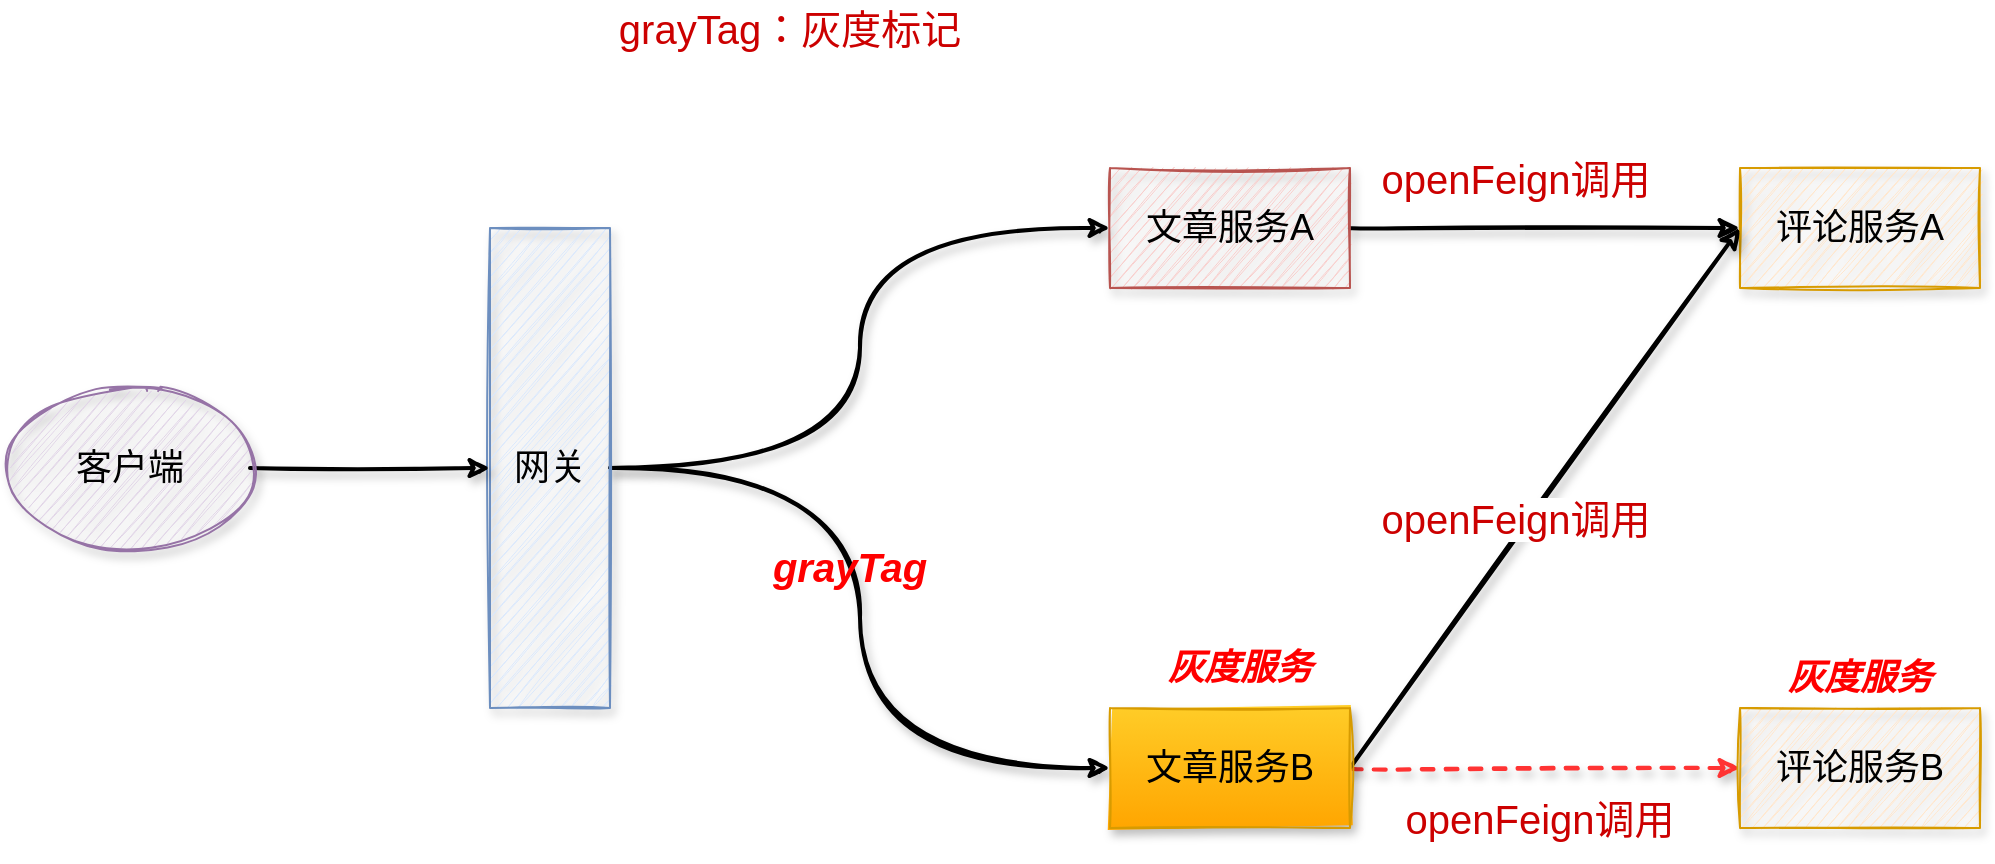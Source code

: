 <mxfile version="17.4.2" type="device" pages="5"><diagram id="QA2ogV1usHLM1-Y8KGAt" name="Page-1"><mxGraphModel dx="1865" dy="561" grid="1" gridSize="10" guides="1" tooltips="1" connect="1" arrows="1" fold="1" page="1" pageScale="1" pageWidth="827" pageHeight="1169" math="0" shadow="0"><root><mxCell id="0"/><mxCell id="1" parent="0"/><mxCell id="UwnONeLYQdklq6drcYPT-1" style="rounded=0;orthogonalLoop=1;jettySize=auto;html=1;entryX=0;entryY=0.5;entryDx=0;entryDy=0;fontSize=18;sketch=1;shadow=1;strokeWidth=2;exitX=1;exitY=0.5;exitDx=0;exitDy=0;edgeStyle=orthogonalEdgeStyle;curved=1;" parent="1" source="UwnONeLYQdklq6drcYPT-3" target="UwnONeLYQdklq6drcYPT-7" edge="1"><mxGeometry relative="1" as="geometry"/></mxCell><mxCell id="UwnONeLYQdklq6drcYPT-2" style="rounded=0;orthogonalLoop=1;jettySize=auto;html=1;fontSize=18;sketch=1;shadow=1;strokeWidth=2;exitX=1;exitY=0.5;exitDx=0;exitDy=0;edgeStyle=orthogonalEdgeStyle;curved=1;entryX=0;entryY=0.5;entryDx=0;entryDy=0;" parent="1" source="UwnONeLYQdklq6drcYPT-3" target="UwnONeLYQdklq6drcYPT-11" edge="1"><mxGeometry relative="1" as="geometry"/></mxCell><mxCell id="UwnONeLYQdklq6drcYPT-3" value="&lt;font style=&quot;font-size: 18px&quot;&gt;网关&lt;/font&gt;" style="rounded=0;whiteSpace=wrap;html=1;fillColor=#dae8fc;strokeColor=#6c8ebf;sketch=1;shadow=1;" parent="1" vertex="1"><mxGeometry x="-100" y="210" width="60" height="240" as="geometry"/></mxCell><mxCell id="UwnONeLYQdklq6drcYPT-4" style="edgeStyle=orthogonalEdgeStyle;rounded=0;orthogonalLoop=1;jettySize=auto;html=1;fontSize=18;sketch=1;shadow=1;strokeWidth=2;endArrow=classic;endFill=1;" parent="1" source="UwnONeLYQdklq6drcYPT-5" target="UwnONeLYQdklq6drcYPT-3" edge="1"><mxGeometry relative="1" as="geometry"/></mxCell><mxCell id="UwnONeLYQdklq6drcYPT-5" value="客户端" style="ellipse;whiteSpace=wrap;html=1;fontSize=18;fillColor=#e1d5e7;strokeColor=#9673a6;sketch=1;shadow=1;" parent="1" vertex="1"><mxGeometry x="-340" y="290" width="120" height="80" as="geometry"/></mxCell><mxCell id="UwnONeLYQdklq6drcYPT-6" style="edgeStyle=orthogonalEdgeStyle;curved=1;rounded=0;sketch=1;orthogonalLoop=1;jettySize=auto;html=1;entryX=0;entryY=0.5;entryDx=0;entryDy=0;shadow=1;fontSize=20;fontColor=#CC0000;endArrow=classic;endFill=1;strokeColor=#000000;strokeWidth=2;" parent="1" source="UwnONeLYQdklq6drcYPT-7" target="UwnONeLYQdklq6drcYPT-8" edge="1"><mxGeometry relative="1" as="geometry"/></mxCell><mxCell id="UwnONeLYQdklq6drcYPT-7" value="文章服务A" style="rounded=0;whiteSpace=wrap;html=1;fontSize=18;fillColor=#f8cecc;strokeColor=#b85450;sketch=1;shadow=1;" parent="1" vertex="1"><mxGeometry x="210" y="180" width="120" height="60" as="geometry"/></mxCell><mxCell id="UwnONeLYQdklq6drcYPT-8" value="评论服务A" style="rounded=0;whiteSpace=wrap;html=1;fontSize=18;fillColor=#ffe6cc;strokeColor=#d79b00;sketch=1;shadow=1;" parent="1" vertex="1"><mxGeometry x="525" y="180" width="120" height="60" as="geometry"/></mxCell><mxCell id="UwnONeLYQdklq6drcYPT-9" style="edgeStyle=orthogonalEdgeStyle;curved=1;rounded=0;sketch=1;orthogonalLoop=1;jettySize=auto;html=1;entryX=0;entryY=0.5;entryDx=0;entryDy=0;shadow=1;fontSize=20;fontColor=#CC0000;endArrow=classic;endFill=1;strokeColor=#FF3333;strokeWidth=2;dashed=1;fillColor=#d80073;" parent="1" source="UwnONeLYQdklq6drcYPT-11" target="UwnONeLYQdklq6drcYPT-15" edge="1"><mxGeometry relative="1" as="geometry"/></mxCell><mxCell id="UwnONeLYQdklq6drcYPT-10" style="rounded=0;sketch=1;orthogonalLoop=1;jettySize=auto;html=1;entryX=0;entryY=0.5;entryDx=0;entryDy=0;shadow=1;fontSize=20;fontColor=#CC0000;endArrow=classic;endFill=1;strokeColor=#000000;strokeWidth=2;exitX=1;exitY=0.5;exitDx=0;exitDy=0;" parent="1" source="UwnONeLYQdklq6drcYPT-11" target="UwnONeLYQdklq6drcYPT-8" edge="1"><mxGeometry relative="1" as="geometry"/></mxCell><mxCell id="UwnONeLYQdklq6drcYPT-11" value="文章服务B" style="rounded=0;whiteSpace=wrap;html=1;fontSize=18;fillColor=#ffcd28;strokeColor=#d79b00;sketch=1;shadow=1;gradientColor=#ffa500;" parent="1" vertex="1"><mxGeometry x="210" y="450" width="120" height="60" as="geometry"/></mxCell><mxCell id="UwnONeLYQdklq6drcYPT-12" value="&lt;b&gt;&lt;i&gt;&lt;font color=&quot;#ff0000&quot; style=&quot;font-size: 20px&quot;&gt;grayTag&lt;/font&gt;&lt;/i&gt;&lt;/b&gt;" style="text;html=1;strokeColor=none;fillColor=none;align=center;verticalAlign=middle;whiteSpace=wrap;rounded=0;fontSize=18;sketch=1;shadow=1;" parent="1" vertex="1"><mxGeometry x="50" y="365" width="60" height="30" as="geometry"/></mxCell><mxCell id="UwnONeLYQdklq6drcYPT-13" value="&lt;span style=&quot;background-color: rgb(255 , 255 , 255)&quot;&gt;openFeign调用&lt;/span&gt;" style="text;html=1;strokeColor=none;fillColor=none;align=center;verticalAlign=middle;whiteSpace=wrap;rounded=0;shadow=1;dashed=1;fontSize=20;fontColor=#CC0000;" parent="1" vertex="1"><mxGeometry x="338" y="340" width="150" height="30" as="geometry"/></mxCell><mxCell id="UwnONeLYQdklq6drcYPT-14" value="grayTag：灰度标记" style="text;html=1;strokeColor=none;fillColor=none;align=center;verticalAlign=middle;whiteSpace=wrap;rounded=0;shadow=1;dashed=1;fontSize=20;fontColor=#CC0000;" parent="1" vertex="1"><mxGeometry x="-50" y="100" width="200" height="20" as="geometry"/></mxCell><mxCell id="UwnONeLYQdklq6drcYPT-15" value="评论服务B" style="rounded=0;whiteSpace=wrap;html=1;fontSize=18;fillColor=#ffe6cc;strokeColor=#d79b00;sketch=1;shadow=1;" parent="1" vertex="1"><mxGeometry x="525" y="450" width="120" height="60" as="geometry"/></mxCell><mxCell id="UwnONeLYQdklq6drcYPT-16" value="&lt;b&gt;&lt;i&gt;&lt;font color=&quot;#ff0000&quot;&gt;灰度服务&lt;/font&gt;&lt;/i&gt;&lt;/b&gt;" style="text;html=1;strokeColor=none;fillColor=none;align=center;verticalAlign=middle;whiteSpace=wrap;rounded=0;fontSize=18;sketch=1;shadow=1;" parent="1" vertex="1"><mxGeometry x="540" y="425" width="90" height="20" as="geometry"/></mxCell><mxCell id="UwnONeLYQdklq6drcYPT-17" value="&lt;span style=&quot;background-color: rgb(255 , 255 , 255)&quot;&gt;openFeign调用&lt;/span&gt;" style="text;html=1;strokeColor=none;fillColor=none;align=center;verticalAlign=middle;whiteSpace=wrap;rounded=0;shadow=1;dashed=1;fontSize=20;fontColor=#CC0000;" parent="1" vertex="1"><mxGeometry x="350" y="490" width="150" height="30" as="geometry"/></mxCell><mxCell id="UwnONeLYQdklq6drcYPT-18" value="&lt;b&gt;&lt;i&gt;&lt;font color=&quot;#ff0000&quot;&gt;灰度服务&lt;/font&gt;&lt;/i&gt;&lt;/b&gt;" style="text;html=1;strokeColor=none;fillColor=none;align=center;verticalAlign=middle;whiteSpace=wrap;rounded=0;fontSize=18;sketch=1;shadow=1;" parent="1" vertex="1"><mxGeometry x="230" y="420" width="90" height="20" as="geometry"/></mxCell><mxCell id="UwnONeLYQdklq6drcYPT-19" value="&lt;span style=&quot;background-color: rgb(255 , 255 , 255)&quot;&gt;openFeign调用&lt;/span&gt;" style="text;html=1;strokeColor=none;fillColor=none;align=center;verticalAlign=middle;whiteSpace=wrap;rounded=0;shadow=1;dashed=1;fontSize=20;fontColor=#CC0000;" parent="1" vertex="1"><mxGeometry x="338" y="170" width="150" height="30" as="geometry"/></mxCell></root></mxGraphModel></diagram><diagram id="lZRu2RNhTqSELn61bQhq" name="Page-2"><mxGraphModel dx="1865" dy="505" grid="1" gridSize="10" guides="1" tooltips="1" connect="1" arrows="1" fold="1" page="1" pageScale="1" pageWidth="827" pageHeight="1169" math="0" shadow="0"><root><mxCell id="0"/><mxCell id="1" parent="0"/><mxCell id="3j7fpSWO8nAww-nKm1Y9-1" style="rounded=0;orthogonalLoop=1;jettySize=auto;html=1;entryX=0;entryY=0.5;entryDx=0;entryDy=0;fontSize=18;sketch=1;shadow=1;strokeWidth=2;exitX=1;exitY=0.5;exitDx=0;exitDy=0;edgeStyle=orthogonalEdgeStyle;curved=1;" parent="1" source="3j7fpSWO8nAww-nKm1Y9-3" target="3j7fpSWO8nAww-nKm1Y9-7" edge="1"><mxGeometry relative="1" as="geometry"/></mxCell><mxCell id="3j7fpSWO8nAww-nKm1Y9-2" style="rounded=0;orthogonalLoop=1;jettySize=auto;html=1;fontSize=18;sketch=1;shadow=1;strokeWidth=2;exitX=1;exitY=0.5;exitDx=0;exitDy=0;edgeStyle=orthogonalEdgeStyle;curved=1;entryX=0;entryY=0.5;entryDx=0;entryDy=0;" parent="1" source="3j7fpSWO8nAww-nKm1Y9-3" target="3j7fpSWO8nAww-nKm1Y9-14" edge="1"><mxGeometry relative="1" as="geometry"/></mxCell><mxCell id="3j7fpSWO8nAww-nKm1Y9-3" value="&lt;font style=&quot;font-size: 18px&quot;&gt;网关&lt;/font&gt;" style="rounded=0;whiteSpace=wrap;html=1;fillColor=#dae8fc;strokeColor=#6c8ebf;sketch=1;shadow=1;" parent="1" vertex="1"><mxGeometry x="-100" y="210" width="60" height="240" as="geometry"/></mxCell><mxCell id="3j7fpSWO8nAww-nKm1Y9-4" style="edgeStyle=orthogonalEdgeStyle;rounded=0;orthogonalLoop=1;jettySize=auto;html=1;fontSize=18;sketch=1;shadow=1;strokeWidth=2;endArrow=classic;endFill=1;" parent="1" source="3j7fpSWO8nAww-nKm1Y9-5" target="3j7fpSWO8nAww-nKm1Y9-3" edge="1"><mxGeometry relative="1" as="geometry"/></mxCell><mxCell id="3j7fpSWO8nAww-nKm1Y9-5" value="客户端" style="ellipse;whiteSpace=wrap;html=1;fontSize=18;fillColor=#e1d5e7;strokeColor=#9673a6;sketch=1;shadow=1;" parent="1" vertex="1"><mxGeometry x="-340" y="290" width="120" height="80" as="geometry"/></mxCell><mxCell id="1R-VmirC1FZmpnJe03oG-27" style="edgeStyle=orthogonalEdgeStyle;curved=1;rounded=0;sketch=1;orthogonalLoop=1;jettySize=auto;html=1;entryX=0;entryY=0.5;entryDx=0;entryDy=0;shadow=1;fontSize=20;fontColor=#CC0000;endArrow=classic;endFill=1;strokeColor=#000000;strokeWidth=2;" parent="1" source="3j7fpSWO8nAww-nKm1Y9-7" target="3j7fpSWO8nAww-nKm1Y9-9" edge="1"><mxGeometry relative="1" as="geometry"/></mxCell><mxCell id="3j7fpSWO8nAww-nKm1Y9-7" value="文章服务A" style="rounded=0;whiteSpace=wrap;html=1;fontSize=18;fillColor=#f8cecc;strokeColor=#b85450;sketch=1;shadow=1;" parent="1" vertex="1"><mxGeometry x="210" y="180" width="120" height="60" as="geometry"/></mxCell><mxCell id="3j7fpSWO8nAww-nKm1Y9-9" value="评论服务A" style="rounded=0;whiteSpace=wrap;html=1;fontSize=18;fillColor=#ffe6cc;strokeColor=#d79b00;sketch=1;shadow=1;" parent="1" vertex="1"><mxGeometry x="525" y="180" width="120" height="60" as="geometry"/></mxCell><mxCell id="1R-VmirC1FZmpnJe03oG-28" style="edgeStyle=orthogonalEdgeStyle;curved=1;rounded=0;sketch=1;orthogonalLoop=1;jettySize=auto;html=1;entryX=0;entryY=0.5;entryDx=0;entryDy=0;shadow=1;fontSize=20;fontColor=#CC0000;endArrow=classic;endFill=1;strokeColor=#FF3333;strokeWidth=2;dashed=1;fillColor=#d80073;" parent="1" source="3j7fpSWO8nAww-nKm1Y9-14" target="3j7fpSWO8nAww-nKm1Y9-29" edge="1"><mxGeometry relative="1" as="geometry"/></mxCell><mxCell id="1R-VmirC1FZmpnJe03oG-30" style="rounded=0;sketch=1;orthogonalLoop=1;jettySize=auto;html=1;entryX=0;entryY=0.5;entryDx=0;entryDy=0;shadow=1;fontSize=20;fontColor=#CC0000;endArrow=classic;endFill=1;strokeColor=#000000;strokeWidth=2;exitX=1;exitY=0.5;exitDx=0;exitDy=0;" parent="1" source="3j7fpSWO8nAww-nKm1Y9-14" target="3j7fpSWO8nAww-nKm1Y9-9" edge="1"><mxGeometry relative="1" as="geometry"/></mxCell><mxCell id="3j7fpSWO8nAww-nKm1Y9-14" value="文章服务B" style="rounded=0;whiteSpace=wrap;html=1;fontSize=18;fillColor=#ffcd28;strokeColor=#d79b00;sketch=1;shadow=1;gradientColor=#ffa500;" parent="1" vertex="1"><mxGeometry x="210" y="450" width="120" height="60" as="geometry"/></mxCell><mxCell id="3j7fpSWO8nAww-nKm1Y9-17" value="&lt;b&gt;&lt;i&gt;&lt;font color=&quot;#ff0000&quot; style=&quot;font-size: 20px&quot;&gt;grayTag&lt;/font&gt;&lt;/i&gt;&lt;/b&gt;" style="text;html=1;strokeColor=none;fillColor=none;align=center;verticalAlign=middle;whiteSpace=wrap;rounded=0;fontSize=18;sketch=1;shadow=1;" parent="1" vertex="1"><mxGeometry x="50" y="365" width="60" height="30" as="geometry"/></mxCell><mxCell id="3j7fpSWO8nAww-nKm1Y9-24" value="&lt;span style=&quot;background-color: rgb(255 , 255 , 255)&quot;&gt;openFeign调用&lt;/span&gt;" style="text;html=1;strokeColor=none;fillColor=none;align=center;verticalAlign=middle;whiteSpace=wrap;rounded=0;shadow=1;dashed=1;fontSize=20;fontColor=#CC0000;" parent="1" vertex="1"><mxGeometry x="338" y="340" width="150" height="30" as="geometry"/></mxCell><mxCell id="3j7fpSWO8nAww-nKm1Y9-27" value="grayTag：灰度标记" style="text;html=1;strokeColor=none;fillColor=none;align=center;verticalAlign=middle;whiteSpace=wrap;rounded=0;shadow=1;dashed=1;fontSize=20;fontColor=#CC0000;" parent="1" vertex="1"><mxGeometry x="-50" y="100" width="200" height="20" as="geometry"/></mxCell><mxCell id="3j7fpSWO8nAww-nKm1Y9-29" value="评论服务B" style="rounded=0;whiteSpace=wrap;html=1;fontSize=18;fillColor=#ffe6cc;strokeColor=#d79b00;sketch=1;shadow=1;" parent="1" vertex="1"><mxGeometry x="525" y="450" width="120" height="60" as="geometry"/></mxCell><mxCell id="3j7fpSWO8nAww-nKm1Y9-30" value="&lt;b&gt;&lt;i&gt;&lt;font color=&quot;#ff0000&quot;&gt;灰度服务&lt;/font&gt;&lt;/i&gt;&lt;/b&gt;" style="text;html=1;strokeColor=none;fillColor=none;align=center;verticalAlign=middle;whiteSpace=wrap;rounded=0;fontSize=18;sketch=1;shadow=1;" parent="1" vertex="1"><mxGeometry x="540" y="425" width="90" height="20" as="geometry"/></mxCell><mxCell id="1R-VmirC1FZmpnJe03oG-21" value="&lt;span style=&quot;background-color: rgb(255 , 255 , 255)&quot;&gt;openFeign调用&lt;/span&gt;" style="text;html=1;strokeColor=none;fillColor=none;align=center;verticalAlign=middle;whiteSpace=wrap;rounded=0;shadow=1;dashed=1;fontSize=20;fontColor=#CC0000;" parent="1" vertex="1"><mxGeometry x="350" y="490" width="150" height="30" as="geometry"/></mxCell><mxCell id="1R-VmirC1FZmpnJe03oG-25" value="&lt;b&gt;&lt;i&gt;&lt;font color=&quot;#ff0000&quot;&gt;灰度服务&lt;/font&gt;&lt;/i&gt;&lt;/b&gt;" style="text;html=1;strokeColor=none;fillColor=none;align=center;verticalAlign=middle;whiteSpace=wrap;rounded=0;fontSize=18;sketch=1;shadow=1;" parent="1" vertex="1"><mxGeometry x="230" y="420" width="90" height="20" as="geometry"/></mxCell><mxCell id="1R-VmirC1FZmpnJe03oG-31" value="&lt;span style=&quot;background-color: rgb(255 , 255 , 255)&quot;&gt;openFeign调用&lt;/span&gt;" style="text;html=1;strokeColor=none;fillColor=none;align=center;verticalAlign=middle;whiteSpace=wrap;rounded=0;shadow=1;dashed=1;fontSize=20;fontColor=#CC0000;" parent="1" vertex="1"><mxGeometry x="338" y="170" width="150" height="30" as="geometry"/></mxCell></root></mxGraphModel></diagram><diagram id="4LkB3W3Lmr5munzXwLuN" name="Page-3"><mxGraphModel dx="1038" dy="505" grid="1" gridSize="10" guides="1" tooltips="1" connect="1" arrows="1" fold="1" page="1" pageScale="1" pageWidth="827" pageHeight="1169" math="0" shadow="0"><root><mxCell id="0"/><mxCell id="1" parent="0"/><mxCell id="GqwJIuuXoJc8bSb2JnqD-4" style="edgeStyle=orthogonalEdgeStyle;rounded=0;orthogonalLoop=1;jettySize=auto;html=1;fontSize=18;shadow=1;sketch=1;" edge="1" parent="1" source="GqwJIuuXoJc8bSb2JnqD-1" target="GqwJIuuXoJc8bSb2JnqD-2"><mxGeometry relative="1" as="geometry"/></mxCell><mxCell id="GqwJIuuXoJc8bSb2JnqD-1" value="&lt;font style=&quot;font-size: 18px&quot;&gt;客户端&lt;/font&gt;" style="ellipse;whiteSpace=wrap;html=1;fillColor=#d5e8d4;strokeColor=#82b366;shadow=1;sketch=1;" vertex="1" parent="1"><mxGeometry x="40" y="210" width="120" height="80" as="geometry"/></mxCell><mxCell id="GqwJIuuXoJc8bSb2JnqD-6" style="edgeStyle=orthogonalEdgeStyle;rounded=0;orthogonalLoop=1;jettySize=auto;html=1;entryX=0;entryY=0.5;entryDx=0;entryDy=0;fontSize=18;shadow=1;sketch=1;" edge="1" parent="1" source="GqwJIuuXoJc8bSb2JnqD-2" target="GqwJIuuXoJc8bSb2JnqD-3"><mxGeometry relative="1" as="geometry"/></mxCell><mxCell id="GqwJIuuXoJc8bSb2JnqD-2" value="网关" style="rounded=0;whiteSpace=wrap;html=1;fontSize=18;fillColor=#f8cecc;strokeColor=#b85450;shadow=1;sketch=1;" vertex="1" parent="1"><mxGeometry x="240" y="115" width="100" height="270" as="geometry"/></mxCell><mxCell id="GqwJIuuXoJc8bSb2JnqD-10" style="edgeStyle=orthogonalEdgeStyle;rounded=0;orthogonalLoop=1;jettySize=auto;html=1;fontSize=18;shadow=1;sketch=1;" edge="1" parent="1" source="GqwJIuuXoJc8bSb2JnqD-3" target="GqwJIuuXoJc8bSb2JnqD-8"><mxGeometry relative="1" as="geometry"/></mxCell><mxCell id="GqwJIuuXoJc8bSb2JnqD-11" style="edgeStyle=orthogonalEdgeStyle;rounded=0;orthogonalLoop=1;jettySize=auto;html=1;entryX=0;entryY=0.5;entryDx=0;entryDy=0;fontSize=18;curved=1;shadow=1;sketch=1;" edge="1" parent="1" source="GqwJIuuXoJc8bSb2JnqD-3" target="GqwJIuuXoJc8bSb2JnqD-7"><mxGeometry relative="1" as="geometry"/></mxCell><mxCell id="GqwJIuuXoJc8bSb2JnqD-12" style="edgeStyle=orthogonalEdgeStyle;curved=1;rounded=0;orthogonalLoop=1;jettySize=auto;html=1;entryX=0;entryY=0.5;entryDx=0;entryDy=0;fontSize=18;shadow=1;sketch=1;" edge="1" parent="1" source="GqwJIuuXoJc8bSb2JnqD-3" target="GqwJIuuXoJc8bSb2JnqD-9"><mxGeometry relative="1" as="geometry"/></mxCell><mxCell id="GqwJIuuXoJc8bSb2JnqD-3" value="文章服务" style="rounded=1;whiteSpace=wrap;html=1;fontSize=18;fillColor=#b0e3e6;strokeColor=#0e8088;shadow=1;sketch=1;" vertex="1" parent="1"><mxGeometry x="440" y="220" width="120" height="60" as="geometry"/></mxCell><mxCell id="GqwJIuuXoJc8bSb2JnqD-7" value="用户服务" style="rounded=1;whiteSpace=wrap;html=1;fontSize=18;fillColor=#d0cee2;strokeColor=#56517e;shadow=1;sketch=1;" vertex="1" parent="1"><mxGeometry x="660" y="90" width="120" height="60" as="geometry"/></mxCell><mxCell id="GqwJIuuXoJc8bSb2JnqD-8" value="评论服务" style="rounded=1;whiteSpace=wrap;html=1;fontSize=18;fillColor=#d0cee2;strokeColor=#56517e;shadow=1;sketch=1;" vertex="1" parent="1"><mxGeometry x="660" y="220" width="120" height="60" as="geometry"/></mxCell><mxCell id="GqwJIuuXoJc8bSb2JnqD-9" value="图片服务" style="rounded=1;whiteSpace=wrap;html=1;fontSize=18;fillColor=#d0cee2;strokeColor=#56517e;shadow=1;sketch=1;" vertex="1" parent="1"><mxGeometry x="670" y="350" width="120" height="60" as="geometry"/></mxCell></root></mxGraphModel></diagram><diagram id="bWpikXCYayE8xgA6QqlF" name="Page-4"><mxGraphModel dx="1038" dy="505" grid="1" gridSize="10" guides="1" tooltips="1" connect="1" arrows="1" fold="1" page="1" pageScale="1" pageWidth="827" pageHeight="1169" math="0" shadow="0"><root><mxCell id="0"/><mxCell id="1" parent="0"/><mxCell id="lmQhrKp40E0E5yoFvr4M-1" style="edgeStyle=orthogonalEdgeStyle;rounded=0;orthogonalLoop=1;jettySize=auto;html=1;fontSize=18;shadow=1;sketch=1;" edge="1" parent="1" source="lmQhrKp40E0E5yoFvr4M-2" target="lmQhrKp40E0E5yoFvr4M-4"><mxGeometry relative="1" as="geometry"/></mxCell><mxCell id="lmQhrKp40E0E5yoFvr4M-2" value="&lt;font style=&quot;font-size: 18px&quot;&gt;客户端&lt;/font&gt;" style="ellipse;whiteSpace=wrap;html=1;fillColor=#d5e8d4;strokeColor=#82b366;shadow=1;sketch=1;" vertex="1" parent="1"><mxGeometry x="40" y="210" width="120" height="80" as="geometry"/></mxCell><mxCell id="lmQhrKp40E0E5yoFvr4M-3" style="edgeStyle=orthogonalEdgeStyle;rounded=0;orthogonalLoop=1;jettySize=auto;html=1;entryX=0;entryY=0.5;entryDx=0;entryDy=0;fontSize=18;shadow=1;sketch=1;fillColor=#e51400;strokeColor=#B20000;strokeWidth=2;" edge="1" parent="1" source="lmQhrKp40E0E5yoFvr4M-4" target="lmQhrKp40E0E5yoFvr4M-8"><mxGeometry relative="1" as="geometry"/></mxCell><mxCell id="lmQhrKp40E0E5yoFvr4M-4" value="网关" style="rounded=0;whiteSpace=wrap;html=1;fontSize=18;fillColor=#f8cecc;strokeColor=#b85450;shadow=1;sketch=1;" vertex="1" parent="1"><mxGeometry x="240" y="115" width="100" height="270" as="geometry"/></mxCell><mxCell id="lmQhrKp40E0E5yoFvr4M-5" style="edgeStyle=orthogonalEdgeStyle;rounded=0;orthogonalLoop=1;jettySize=auto;html=1;fontSize=18;shadow=1;sketch=1;strokeWidth=2;strokeColor=#FF3333;" edge="1" parent="1" source="lmQhrKp40E0E5yoFvr4M-8" target="lmQhrKp40E0E5yoFvr4M-10"><mxGeometry relative="1" as="geometry"/></mxCell><mxCell id="lmQhrKp40E0E5yoFvr4M-6" style="edgeStyle=orthogonalEdgeStyle;rounded=0;orthogonalLoop=1;jettySize=auto;html=1;entryX=0;entryY=0.5;entryDx=0;entryDy=0;fontSize=18;curved=1;shadow=1;sketch=1;" edge="1" parent="1" source="lmQhrKp40E0E5yoFvr4M-8" target="lmQhrKp40E0E5yoFvr4M-9"><mxGeometry relative="1" as="geometry"/></mxCell><mxCell id="lmQhrKp40E0E5yoFvr4M-7" style="edgeStyle=orthogonalEdgeStyle;curved=1;rounded=0;orthogonalLoop=1;jettySize=auto;html=1;entryX=0;entryY=0.5;entryDx=0;entryDy=0;fontSize=18;shadow=1;sketch=1;" edge="1" parent="1" source="lmQhrKp40E0E5yoFvr4M-8" target="lmQhrKp40E0E5yoFvr4M-11"><mxGeometry relative="1" as="geometry"/></mxCell><mxCell id="lmQhrKp40E0E5yoFvr4M-8" value="文章服务" style="rounded=1;whiteSpace=wrap;html=1;fontSize=18;fillColor=#b0e3e6;strokeColor=#0e8088;shadow=1;sketch=1;" vertex="1" parent="1"><mxGeometry x="550" y="220" width="120" height="60" as="geometry"/></mxCell><mxCell id="lmQhrKp40E0E5yoFvr4M-9" value="用户服务" style="rounded=1;whiteSpace=wrap;html=1;fontSize=18;fillColor=#d0cee2;strokeColor=#56517e;shadow=1;sketch=1;" vertex="1" parent="1"><mxGeometry x="850" y="90" width="120" height="60" as="geometry"/></mxCell><mxCell id="lmQhrKp40E0E5yoFvr4M-10" value="评论服务" style="rounded=1;whiteSpace=wrap;html=1;fontSize=18;fillColor=#d0cee2;strokeColor=#56517e;shadow=1;sketch=1;" vertex="1" parent="1"><mxGeometry x="850" y="220" width="120" height="60" as="geometry"/></mxCell><mxCell id="lmQhrKp40E0E5yoFvr4M-11" value="图片服务" style="rounded=1;whiteSpace=wrap;html=1;fontSize=18;fillColor=#d0cee2;strokeColor=#56517e;shadow=1;sketch=1;" vertex="1" parent="1"><mxGeometry x="860" y="350" width="120" height="60" as="geometry"/></mxCell><mxCell id="lmQhrKp40E0E5yoFvr4M-12" value="&lt;font color=&quot;#ff3333&quot;&gt;灰度服务&lt;/font&gt;" style="text;html=1;strokeColor=none;fillColor=none;align=center;verticalAlign=middle;whiteSpace=wrap;rounded=0;shadow=1;fontSize=18;" vertex="1" parent="1"><mxGeometry x="565" y="220" width="90" height="20" as="geometry"/></mxCell><mxCell id="lmQhrKp40E0E5yoFvr4M-13" value="&lt;font color=&quot;#ff3333&quot;&gt;灰度服务&lt;/font&gt;" style="text;html=1;strokeColor=none;fillColor=none;align=center;verticalAlign=middle;whiteSpace=wrap;rounded=0;shadow=1;fontSize=18;" vertex="1" parent="1"><mxGeometry x="865" y="220" width="90" height="20" as="geometry"/></mxCell><mxCell id="lmQhrKp40E0E5yoFvr4M-14" value="grayTag=true" style="text;html=1;strokeColor=none;fillColor=none;align=center;verticalAlign=middle;whiteSpace=wrap;rounded=0;shadow=1;fontSize=18;fontColor=#FF3333;" vertex="1" parent="1"><mxGeometry x="380" y="210" width="126" height="35" as="geometry"/></mxCell><mxCell id="lmQhrKp40E0E5yoFvr4M-15" value="grayTag=true" style="text;html=1;strokeColor=none;fillColor=none;align=center;verticalAlign=middle;whiteSpace=wrap;rounded=0;shadow=1;fontSize=18;fontColor=#FF3333;" vertex="1" parent="1"><mxGeometry x="724" y="212.5" width="126" height="35" as="geometry"/></mxCell><mxCell id="7JGtOgddCyTt365HFFXi-1" value="grayTag：灰度标记" style="text;html=1;strokeColor=none;fillColor=none;align=center;verticalAlign=middle;whiteSpace=wrap;rounded=0;shadow=1;dashed=1;fontSize=20;fontColor=#CC0000;" vertex="1" parent="1"><mxGeometry x="470" y="80" width="200" height="20" as="geometry"/></mxCell></root></mxGraphModel></diagram><diagram id="9ZVbtW2Axt0iRK_Z2nI5" name="Page-5"><mxGraphModel dx="1038" dy="505" grid="1" gridSize="10" guides="1" tooltips="1" connect="1" arrows="1" fold="1" page="1" pageScale="1" pageWidth="827" pageHeight="1169" math="0" shadow="0"><root><mxCell id="0"/><mxCell id="1" parent="0"/><mxCell id="-0MtGWKdy3K7MVJsq7oh-4" style="edgeStyle=orthogonalEdgeStyle;curved=1;rounded=0;sketch=1;orthogonalLoop=1;jettySize=auto;html=1;entryX=0;entryY=0.5;entryDx=0;entryDy=0;shadow=1;fontSize=18;fontColor=#FF3333;strokeColor=#FF3333;strokeWidth=2;dashed=1;" edge="1" parent="1" source="-0MtGWKdy3K7MVJsq7oh-1" target="-0MtGWKdy3K7MVJsq7oh-2"><mxGeometry relative="1" as="geometry"/></mxCell><mxCell id="-0MtGWKdy3K7MVJsq7oh-6" style="edgeStyle=orthogonalEdgeStyle;curved=1;rounded=0;sketch=1;orthogonalLoop=1;jettySize=auto;html=1;entryX=0.007;entryY=0.623;entryDx=0;entryDy=0;entryPerimeter=0;shadow=1;fontSize=18;fontColor=#FF3333;strokeColor=#1A1A1A;strokeWidth=2;" edge="1" parent="1" source="-0MtGWKdy3K7MVJsq7oh-1" target="-0MtGWKdy3K7MVJsq7oh-5"><mxGeometry relative="1" as="geometry"/></mxCell><mxCell id="-0MtGWKdy3K7MVJsq7oh-1" value="文章服务" style="rounded=1;whiteSpace=wrap;html=1;shadow=1;fontSize=18;fillColor=#f8cecc;strokeColor=#b85450;sketch=1;" vertex="1" parent="1"><mxGeometry x="50" y="170" width="120" height="60" as="geometry"/></mxCell><mxCell id="-0MtGWKdy3K7MVJsq7oh-2" value="评论服务" style="rounded=1;whiteSpace=wrap;html=1;shadow=1;fontSize=18;fillColor=#d5e8d4;strokeColor=#82b366;sketch=1;" vertex="1" parent="1"><mxGeometry x="630" y="170" width="120" height="60" as="geometry"/></mxCell><mxCell id="-0MtGWKdy3K7MVJsq7oh-7" style="edgeStyle=orthogonalEdgeStyle;curved=1;rounded=0;sketch=1;orthogonalLoop=1;jettySize=auto;html=1;entryX=0;entryY=0.5;entryDx=0;entryDy=0;shadow=1;fontSize=18;fontColor=#FF3333;strokeColor=#000000;strokeWidth=2;" edge="1" parent="1" source="-0MtGWKdy3K7MVJsq7oh-5" target="-0MtGWKdy3K7MVJsq7oh-2"><mxGeometry relative="1" as="geometry"/></mxCell><mxCell id="-0MtGWKdy3K7MVJsq7oh-5" value="Request" style="rounded=1;whiteSpace=wrap;html=1;shadow=1;fontSize=18;fillColor=#f8cecc;strokeColor=#b85450;sketch=1;" vertex="1" parent="1"><mxGeometry x="354" y="290" width="120" height="60" as="geometry"/></mxCell><mxCell id="-0MtGWKdy3K7MVJsq7oh-8" value="新的Request" style="text;html=1;strokeColor=none;fillColor=none;align=center;verticalAlign=middle;whiteSpace=wrap;rounded=0;shadow=1;fontSize=18;fontColor=#FF3333;sketch=1;" vertex="1" parent="1"><mxGeometry x="310" y="270" width="184" height="10" as="geometry"/></mxCell></root></mxGraphModel></diagram></mxfile>
